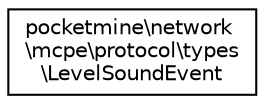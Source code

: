 digraph "Graphical Class Hierarchy"
{
 // INTERACTIVE_SVG=YES
 // LATEX_PDF_SIZE
  edge [fontname="Helvetica",fontsize="10",labelfontname="Helvetica",labelfontsize="10"];
  node [fontname="Helvetica",fontsize="10",shape=record];
  rankdir="LR";
  Node0 [label="pocketmine\\network\l\\mcpe\\protocol\\types\l\\LevelSoundEvent",height=0.2,width=0.4,color="black", fillcolor="white", style="filled",URL="$d5/ddc/classpocketmine_1_1network_1_1mcpe_1_1protocol_1_1types_1_1_level_sound_event.html",tooltip=" "];
}

